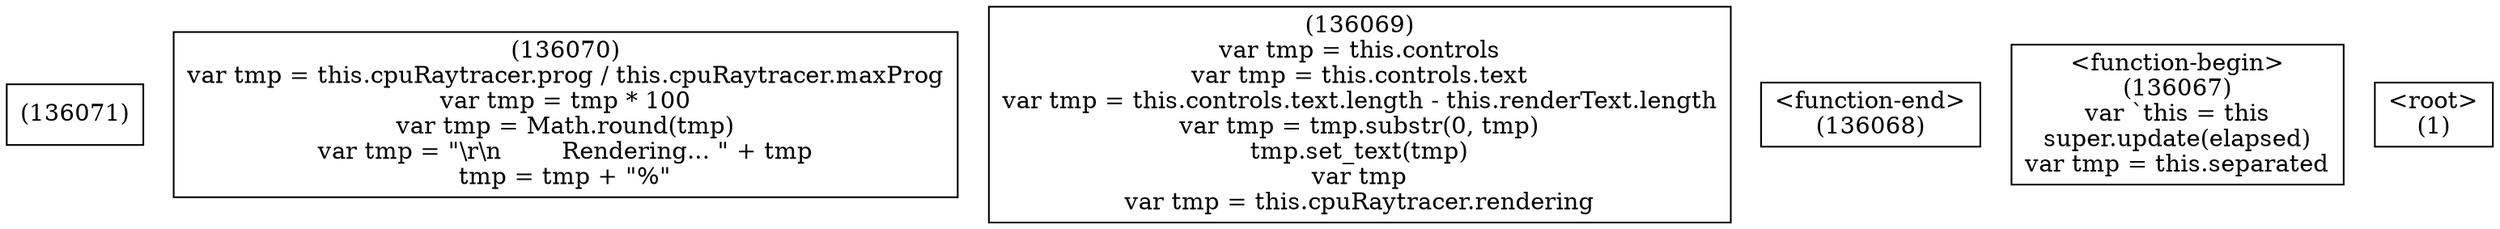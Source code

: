 digraph graphname {
n136071 [shape=box,label="(136071)"];
n136070 [shape=box,label="(136070)\nvar tmp = this.cpuRaytracer.prog / this.cpuRaytracer.maxProg\nvar tmp = tmp * 100\nvar tmp = Math.round(tmp)\nvar tmp = \"\\r\\n        Rendering... \" + tmp\ntmp = tmp + \"%\""];
n136069 [shape=box,label="(136069)\nvar tmp = this.controls\nvar tmp = this.controls.text\nvar tmp = this.controls.text.length - this.renderText.length\nvar tmp = tmp.substr(0, tmp)\ntmp.set_text(tmp)\nvar tmp\nvar tmp = this.cpuRaytracer.rendering"];
n136068 [shape=box,label="<function-end>
(136068)"];
n136067 [shape=box,label="<function-begin>
(136067)\nvar `this = this\nsuper.update(elapsed)\nvar tmp = this.separated"];
n1 [shape=box,label="<root>
(1)"];
}
